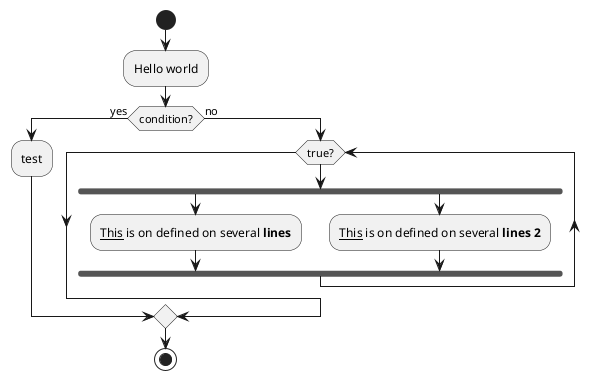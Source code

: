 @startuml

start

:Hello world;

if(condition?) then (yes)
  :test;
else (no)
  while(true?)
    fork
        :__This__ is on defined on several **lines**;
    fork again
        :__This__ is on defined on several **lines 2**;
    endfork
  endwhile
endif

stop


@enduml